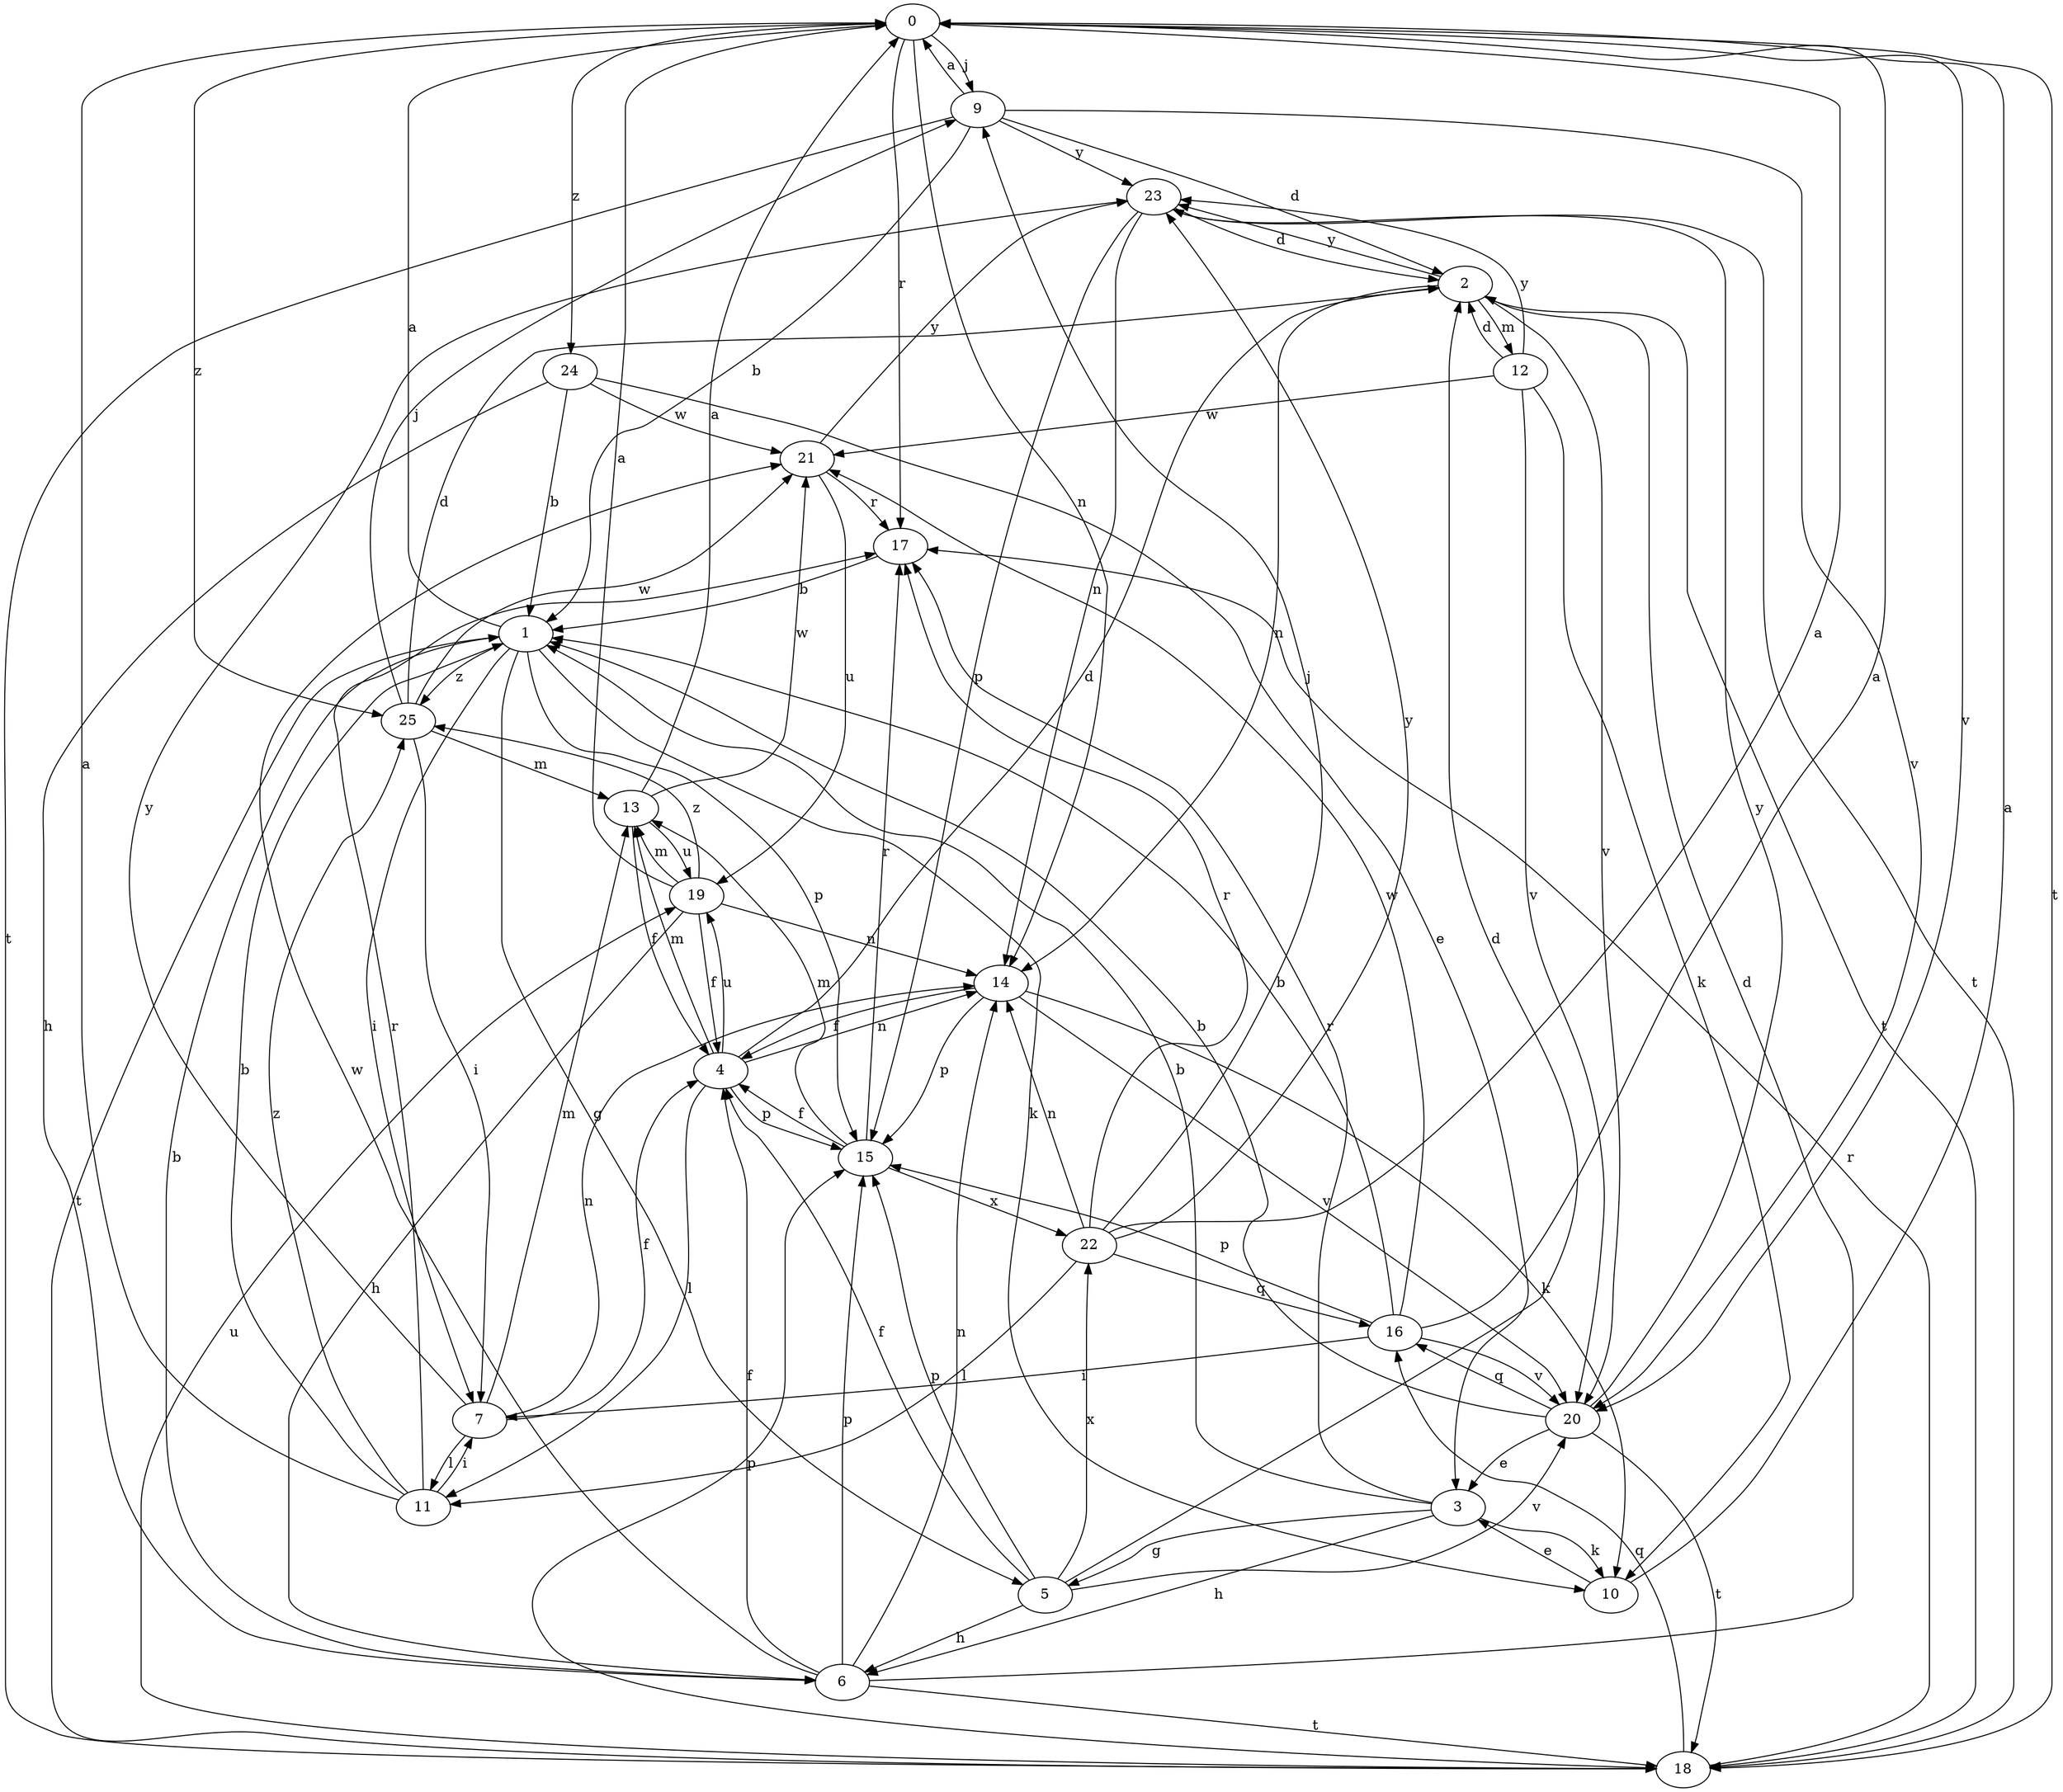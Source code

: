 strict digraph  {
0;
1;
2;
3;
4;
5;
6;
7;
9;
10;
11;
12;
13;
14;
15;
16;
17;
18;
19;
20;
21;
22;
23;
24;
25;
0 -> 9  [label=j];
0 -> 14  [label=n];
0 -> 17  [label=r];
0 -> 18  [label=t];
0 -> 20  [label=v];
0 -> 24  [label=z];
0 -> 25  [label=z];
1 -> 0  [label=a];
1 -> 5  [label=g];
1 -> 7  [label=i];
1 -> 10  [label=k];
1 -> 15  [label=p];
1 -> 18  [label=t];
1 -> 25  [label=z];
2 -> 12  [label=m];
2 -> 14  [label=n];
2 -> 18  [label=t];
2 -> 20  [label=v];
2 -> 23  [label=y];
3 -> 1  [label=b];
3 -> 5  [label=g];
3 -> 6  [label=h];
3 -> 10  [label=k];
3 -> 17  [label=r];
4 -> 2  [label=d];
4 -> 11  [label=l];
4 -> 13  [label=m];
4 -> 14  [label=n];
4 -> 15  [label=p];
4 -> 19  [label=u];
5 -> 2  [label=d];
5 -> 4  [label=f];
5 -> 6  [label=h];
5 -> 15  [label=p];
5 -> 20  [label=v];
5 -> 22  [label=x];
6 -> 1  [label=b];
6 -> 2  [label=d];
6 -> 4  [label=f];
6 -> 14  [label=n];
6 -> 15  [label=p];
6 -> 18  [label=t];
6 -> 21  [label=w];
7 -> 4  [label=f];
7 -> 11  [label=l];
7 -> 13  [label=m];
7 -> 14  [label=n];
7 -> 23  [label=y];
9 -> 0  [label=a];
9 -> 1  [label=b];
9 -> 2  [label=d];
9 -> 18  [label=t];
9 -> 20  [label=v];
9 -> 23  [label=y];
10 -> 0  [label=a];
10 -> 3  [label=e];
11 -> 0  [label=a];
11 -> 1  [label=b];
11 -> 7  [label=i];
11 -> 17  [label=r];
11 -> 25  [label=z];
12 -> 2  [label=d];
12 -> 10  [label=k];
12 -> 20  [label=v];
12 -> 21  [label=w];
12 -> 23  [label=y];
13 -> 0  [label=a];
13 -> 4  [label=f];
13 -> 19  [label=u];
13 -> 21  [label=w];
14 -> 4  [label=f];
14 -> 10  [label=k];
14 -> 15  [label=p];
14 -> 20  [label=v];
15 -> 4  [label=f];
15 -> 13  [label=m];
15 -> 17  [label=r];
15 -> 22  [label=x];
16 -> 0  [label=a];
16 -> 1  [label=b];
16 -> 7  [label=i];
16 -> 15  [label=p];
16 -> 20  [label=v];
16 -> 21  [label=w];
17 -> 1  [label=b];
18 -> 15  [label=p];
18 -> 16  [label=q];
18 -> 17  [label=r];
18 -> 19  [label=u];
19 -> 0  [label=a];
19 -> 4  [label=f];
19 -> 6  [label=h];
19 -> 13  [label=m];
19 -> 14  [label=n];
19 -> 25  [label=z];
20 -> 1  [label=b];
20 -> 3  [label=e];
20 -> 16  [label=q];
20 -> 18  [label=t];
20 -> 23  [label=y];
21 -> 17  [label=r];
21 -> 19  [label=u];
21 -> 23  [label=y];
22 -> 0  [label=a];
22 -> 9  [label=j];
22 -> 11  [label=l];
22 -> 14  [label=n];
22 -> 16  [label=q];
22 -> 17  [label=r];
22 -> 23  [label=y];
23 -> 2  [label=d];
23 -> 14  [label=n];
23 -> 15  [label=p];
23 -> 18  [label=t];
24 -> 1  [label=b];
24 -> 3  [label=e];
24 -> 6  [label=h];
24 -> 21  [label=w];
25 -> 2  [label=d];
25 -> 7  [label=i];
25 -> 9  [label=j];
25 -> 13  [label=m];
25 -> 21  [label=w];
}
